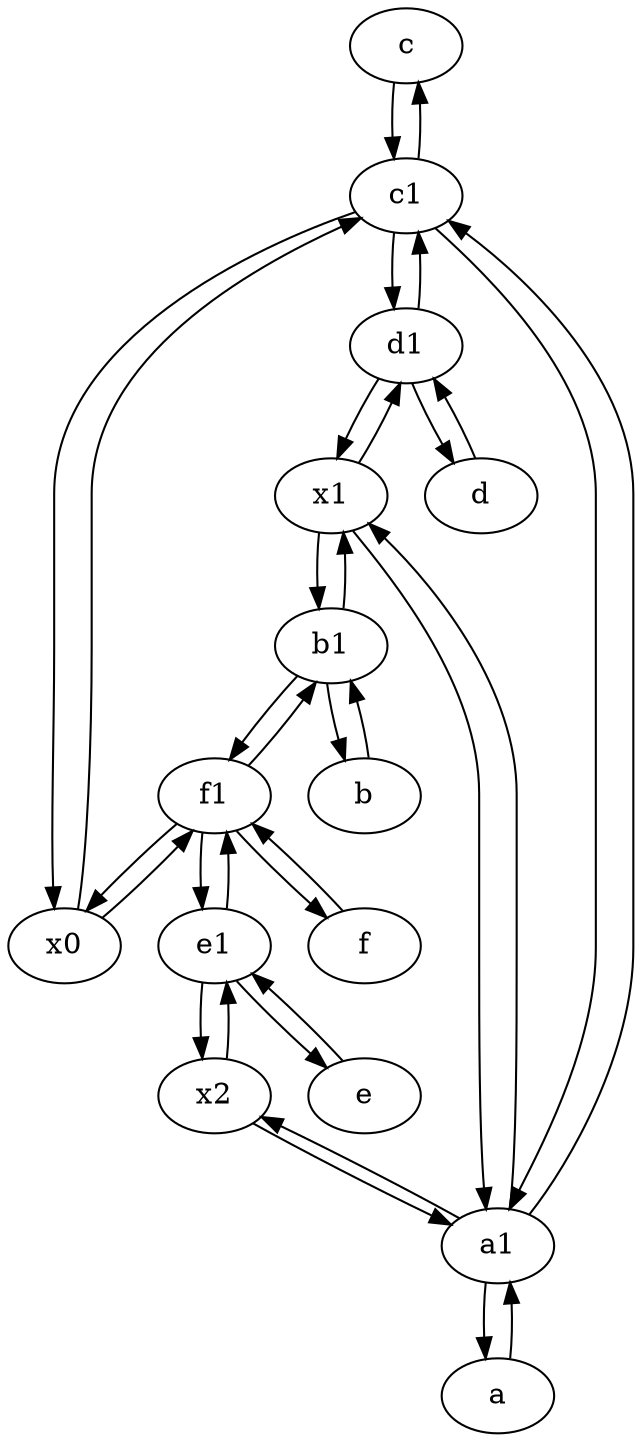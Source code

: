 digraph  {
	c [pos="20,10!"];
	x0;
	d [pos="20,30!"];
	a [pos="40,10!"];
	x2;
	e [pos="30,50!"];
	c1 [pos="30,15!"];
	b [pos="50,20!"];
	b1 [pos="45,20!"];
	a1 [pos="40,15!"];
	x1;
	d1 [pos="25,30!"];
	f [pos="15,45!"];
	f1;
	e1 [pos="25,45!"];
	d -> d1;
	a -> a1;
	a1 -> x2;
	x0 -> c1;
	x1 -> b1;
	c1 -> a1;
	x1 -> d1;
	e1 -> x2;
	f1 -> f;
	a1 -> x1;
	c1 -> d1;
	d1 -> x1;
	c -> c1;
	c1 -> x0;
	b1 -> x1;
	x2 -> a1;
	f -> f1;
	e1 -> f1;
	x2 -> e1;
	e1 -> e;
	c1 -> c;
	d1 -> c1;
	x0 -> f1;
	f1 -> b1;
	e -> e1;
	b1 -> f1;
	f1 -> x0;
	b -> b1;
	b1 -> b;
	a1 -> a;
	f1 -> e1;
	d1 -> d;
	a1 -> c1;
	x1 -> a1;

	}